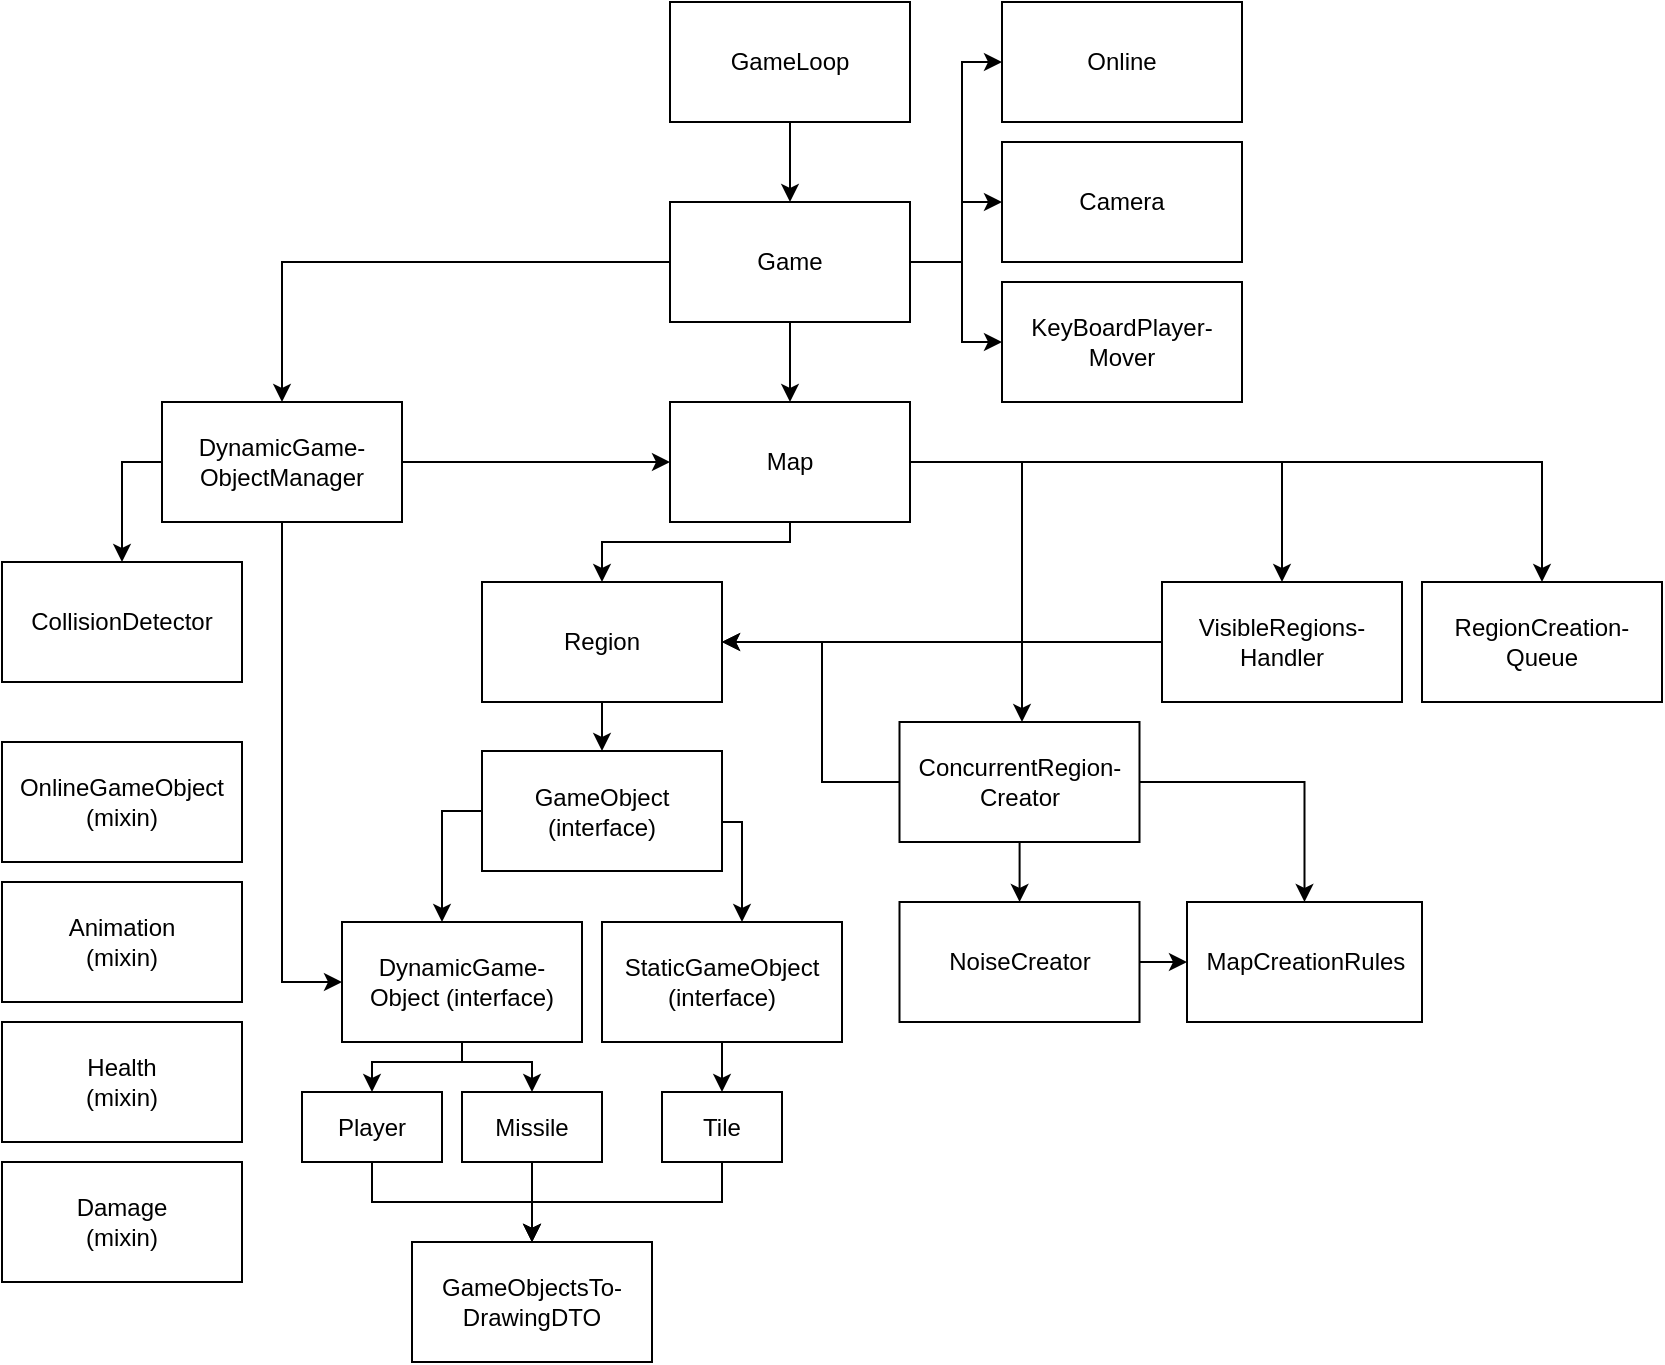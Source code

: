 <mxfile version="22.1.7" type="device">
  <diagram name="Page-1" id="yOYMbxF1dw-rrjtZlOmy">
    <mxGraphModel dx="954" dy="642" grid="1" gridSize="10" guides="1" tooltips="1" connect="1" arrows="1" fold="1" page="1" pageScale="1" pageWidth="827" pageHeight="1169" math="0" shadow="0">
      <root>
        <mxCell id="0" />
        <mxCell id="1" parent="0" />
        <mxCell id="pFk7dexQyxoH4I7osWUi-30" style="edgeStyle=orthogonalEdgeStyle;rounded=0;orthogonalLoop=1;jettySize=auto;html=1;" edge="1" parent="1" source="pFk7dexQyxoH4I7osWUi-17" target="pFk7dexQyxoH4I7osWUi-18">
          <mxGeometry relative="1" as="geometry" />
        </mxCell>
        <mxCell id="pFk7dexQyxoH4I7osWUi-17" value="GameLoop" style="rounded=0;whiteSpace=wrap;html=1;" vertex="1" parent="1">
          <mxGeometry x="354" y="150" width="120" height="60" as="geometry" />
        </mxCell>
        <mxCell id="pFk7dexQyxoH4I7osWUi-28" style="edgeStyle=orthogonalEdgeStyle;rounded=0;orthogonalLoop=1;jettySize=auto;html=1;" edge="1" parent="1" source="pFk7dexQyxoH4I7osWUi-18" target="pFk7dexQyxoH4I7osWUi-20">
          <mxGeometry relative="1" as="geometry">
            <Array as="points">
              <mxPoint x="500" y="280" />
              <mxPoint x="500" y="250" />
            </Array>
          </mxGeometry>
        </mxCell>
        <mxCell id="pFk7dexQyxoH4I7osWUi-29" style="edgeStyle=orthogonalEdgeStyle;rounded=0;orthogonalLoop=1;jettySize=auto;html=1;" edge="1" parent="1" source="pFk7dexQyxoH4I7osWUi-18" target="pFk7dexQyxoH4I7osWUi-22">
          <mxGeometry relative="1" as="geometry">
            <Array as="points">
              <mxPoint x="500" y="280" />
              <mxPoint x="500" y="320" />
            </Array>
          </mxGeometry>
        </mxCell>
        <mxCell id="pFk7dexQyxoH4I7osWUi-31" style="edgeStyle=orthogonalEdgeStyle;rounded=0;orthogonalLoop=1;jettySize=auto;html=1;" edge="1" parent="1" source="pFk7dexQyxoH4I7osWUi-18" target="pFk7dexQyxoH4I7osWUi-19">
          <mxGeometry relative="1" as="geometry" />
        </mxCell>
        <mxCell id="pFk7dexQyxoH4I7osWUi-32" style="edgeStyle=orthogonalEdgeStyle;rounded=0;orthogonalLoop=1;jettySize=auto;html=1;" edge="1" parent="1" source="pFk7dexQyxoH4I7osWUi-18" target="pFk7dexQyxoH4I7osWUi-21">
          <mxGeometry relative="1" as="geometry" />
        </mxCell>
        <mxCell id="pFk7dexQyxoH4I7osWUi-51" style="edgeStyle=orthogonalEdgeStyle;rounded=0;orthogonalLoop=1;jettySize=auto;html=1;" edge="1" parent="1" source="pFk7dexQyxoH4I7osWUi-18" target="pFk7dexQyxoH4I7osWUi-48">
          <mxGeometry relative="1" as="geometry">
            <Array as="points">
              <mxPoint x="500" y="280" />
              <mxPoint x="500" y="180" />
            </Array>
          </mxGeometry>
        </mxCell>
        <mxCell id="pFk7dexQyxoH4I7osWUi-18" value="Game" style="rounded=0;whiteSpace=wrap;html=1;" vertex="1" parent="1">
          <mxGeometry x="354" y="250" width="120" height="60" as="geometry" />
        </mxCell>
        <mxCell id="pFk7dexQyxoH4I7osWUi-39" style="edgeStyle=orthogonalEdgeStyle;rounded=0;orthogonalLoop=1;jettySize=auto;html=1;" edge="1" parent="1" source="pFk7dexQyxoH4I7osWUi-19" target="pFk7dexQyxoH4I7osWUi-38">
          <mxGeometry relative="1" as="geometry">
            <Array as="points">
              <mxPoint x="530" y="380" />
            </Array>
          </mxGeometry>
        </mxCell>
        <mxCell id="pFk7dexQyxoH4I7osWUi-42" style="edgeStyle=orthogonalEdgeStyle;rounded=0;orthogonalLoop=1;jettySize=auto;html=1;" edge="1" parent="1" source="pFk7dexQyxoH4I7osWUi-19" target="pFk7dexQyxoH4I7osWUi-41">
          <mxGeometry relative="1" as="geometry" />
        </mxCell>
        <mxCell id="pFk7dexQyxoH4I7osWUi-44" style="edgeStyle=orthogonalEdgeStyle;rounded=0;orthogonalLoop=1;jettySize=auto;html=1;" edge="1" parent="1" source="pFk7dexQyxoH4I7osWUi-19" target="pFk7dexQyxoH4I7osWUi-43">
          <mxGeometry relative="1" as="geometry" />
        </mxCell>
        <mxCell id="pFk7dexQyxoH4I7osWUi-79" style="edgeStyle=orthogonalEdgeStyle;rounded=0;orthogonalLoop=1;jettySize=auto;html=1;" edge="1" parent="1" source="pFk7dexQyxoH4I7osWUi-19" target="pFk7dexQyxoH4I7osWUi-24">
          <mxGeometry relative="1" as="geometry">
            <Array as="points">
              <mxPoint x="414" y="420" />
              <mxPoint x="320" y="420" />
            </Array>
          </mxGeometry>
        </mxCell>
        <mxCell id="pFk7dexQyxoH4I7osWUi-19" value="Map" style="rounded=0;whiteSpace=wrap;html=1;" vertex="1" parent="1">
          <mxGeometry x="354" y="350" width="120" height="60" as="geometry" />
        </mxCell>
        <mxCell id="pFk7dexQyxoH4I7osWUi-20" value="Camera" style="rounded=0;whiteSpace=wrap;html=1;" vertex="1" parent="1">
          <mxGeometry x="520" y="220" width="120" height="60" as="geometry" />
        </mxCell>
        <mxCell id="pFk7dexQyxoH4I7osWUi-45" style="edgeStyle=orthogonalEdgeStyle;rounded=0;orthogonalLoop=1;jettySize=auto;html=1;" edge="1" parent="1" source="pFk7dexQyxoH4I7osWUi-21" target="pFk7dexQyxoH4I7osWUi-27">
          <mxGeometry relative="1" as="geometry">
            <Array as="points">
              <mxPoint x="160" y="640" />
            </Array>
          </mxGeometry>
        </mxCell>
        <mxCell id="pFk7dexQyxoH4I7osWUi-62" style="edgeStyle=orthogonalEdgeStyle;rounded=0;orthogonalLoop=1;jettySize=auto;html=1;" edge="1" parent="1" source="pFk7dexQyxoH4I7osWUi-21" target="pFk7dexQyxoH4I7osWUi-19">
          <mxGeometry relative="1" as="geometry" />
        </mxCell>
        <mxCell id="pFk7dexQyxoH4I7osWUi-21" value="DynamicGame-&lt;br&gt;ObjectManager" style="rounded=0;whiteSpace=wrap;html=1;" vertex="1" parent="1">
          <mxGeometry x="100" y="350" width="120" height="60" as="geometry" />
        </mxCell>
        <mxCell id="pFk7dexQyxoH4I7osWUi-22" value="KeyBoardPlayer-Mover" style="rounded=0;whiteSpace=wrap;html=1;" vertex="1" parent="1">
          <mxGeometry x="520" y="290" width="120" height="60" as="geometry" />
        </mxCell>
        <mxCell id="pFk7dexQyxoH4I7osWUi-35" style="edgeStyle=orthogonalEdgeStyle;rounded=0;orthogonalLoop=1;jettySize=auto;html=1;" edge="1" parent="1" source="pFk7dexQyxoH4I7osWUi-24" target="pFk7dexQyxoH4I7osWUi-25">
          <mxGeometry relative="1" as="geometry">
            <Array as="points">
              <mxPoint x="340" y="530" />
            </Array>
          </mxGeometry>
        </mxCell>
        <mxCell id="pFk7dexQyxoH4I7osWUi-24" value="Region" style="rounded=0;whiteSpace=wrap;html=1;" vertex="1" parent="1">
          <mxGeometry x="260" y="440" width="120" height="60" as="geometry" />
        </mxCell>
        <mxCell id="pFk7dexQyxoH4I7osWUi-46" style="edgeStyle=orthogonalEdgeStyle;rounded=0;orthogonalLoop=1;jettySize=auto;html=1;" edge="1" parent="1" source="pFk7dexQyxoH4I7osWUi-25" target="pFk7dexQyxoH4I7osWUi-26">
          <mxGeometry relative="1" as="geometry">
            <Array as="points">
              <mxPoint x="390" y="560" />
            </Array>
          </mxGeometry>
        </mxCell>
        <mxCell id="pFk7dexQyxoH4I7osWUi-47" style="edgeStyle=orthogonalEdgeStyle;rounded=0;orthogonalLoop=1;jettySize=auto;html=1;" edge="1" parent="1" source="pFk7dexQyxoH4I7osWUi-25" target="pFk7dexQyxoH4I7osWUi-27">
          <mxGeometry relative="1" as="geometry">
            <Array as="points">
              <mxPoint x="240" y="555" />
            </Array>
          </mxGeometry>
        </mxCell>
        <mxCell id="pFk7dexQyxoH4I7osWUi-25" value="GameObject&lt;br&gt;(interface)" style="rounded=0;whiteSpace=wrap;html=1;" vertex="1" parent="1">
          <mxGeometry x="260" y="524.5" width="120" height="60" as="geometry" />
        </mxCell>
        <mxCell id="pFk7dexQyxoH4I7osWUi-83" style="edgeStyle=orthogonalEdgeStyle;rounded=0;orthogonalLoop=1;jettySize=auto;html=1;" edge="1" parent="1" source="pFk7dexQyxoH4I7osWUi-26" target="pFk7dexQyxoH4I7osWUi-81">
          <mxGeometry relative="1" as="geometry" />
        </mxCell>
        <mxCell id="pFk7dexQyxoH4I7osWUi-26" value="StaticGameObject&lt;br&gt;(interface)" style="rounded=0;whiteSpace=wrap;html=1;" vertex="1" parent="1">
          <mxGeometry x="320" y="610" width="120" height="60" as="geometry" />
        </mxCell>
        <mxCell id="pFk7dexQyxoH4I7osWUi-84" style="edgeStyle=orthogonalEdgeStyle;rounded=0;orthogonalLoop=1;jettySize=auto;html=1;" edge="1" parent="1" source="pFk7dexQyxoH4I7osWUi-27" target="pFk7dexQyxoH4I7osWUi-82">
          <mxGeometry relative="1" as="geometry">
            <Array as="points">
              <mxPoint x="250" y="680" />
              <mxPoint x="285" y="680" />
            </Array>
          </mxGeometry>
        </mxCell>
        <mxCell id="pFk7dexQyxoH4I7osWUi-85" style="edgeStyle=orthogonalEdgeStyle;rounded=0;orthogonalLoop=1;jettySize=auto;html=1;" edge="1" parent="1" source="pFk7dexQyxoH4I7osWUi-27" target="pFk7dexQyxoH4I7osWUi-80">
          <mxGeometry relative="1" as="geometry">
            <Array as="points">
              <mxPoint x="250" y="680" />
              <mxPoint x="205" y="680" />
            </Array>
          </mxGeometry>
        </mxCell>
        <mxCell id="pFk7dexQyxoH4I7osWUi-27" value="DynamicGame-Object (interface)" style="rounded=0;whiteSpace=wrap;html=1;" vertex="1" parent="1">
          <mxGeometry x="190" y="610" width="120" height="60" as="geometry" />
        </mxCell>
        <mxCell id="pFk7dexQyxoH4I7osWUi-57" style="edgeStyle=orthogonalEdgeStyle;rounded=0;orthogonalLoop=1;jettySize=auto;html=1;" edge="1" parent="1" source="pFk7dexQyxoH4I7osWUi-38" target="pFk7dexQyxoH4I7osWUi-52">
          <mxGeometry relative="1" as="geometry">
            <mxPoint x="530" y="525" as="targetPoint" />
          </mxGeometry>
        </mxCell>
        <mxCell id="pFk7dexQyxoH4I7osWUi-71" style="edgeStyle=orthogonalEdgeStyle;rounded=0;orthogonalLoop=1;jettySize=auto;html=1;" edge="1" parent="1" source="pFk7dexQyxoH4I7osWUi-38" target="pFk7dexQyxoH4I7osWUi-24">
          <mxGeometry relative="1" as="geometry">
            <Array as="points">
              <mxPoint x="430" y="540" />
              <mxPoint x="430" y="470" />
            </Array>
          </mxGeometry>
        </mxCell>
        <mxCell id="pFk7dexQyxoH4I7osWUi-77" style="edgeStyle=orthogonalEdgeStyle;rounded=0;orthogonalLoop=1;jettySize=auto;html=1;" edge="1" parent="1" source="pFk7dexQyxoH4I7osWUi-38" target="pFk7dexQyxoH4I7osWUi-76">
          <mxGeometry relative="1" as="geometry" />
        </mxCell>
        <mxCell id="pFk7dexQyxoH4I7osWUi-38" value="ConcurrentRegion-Creator" style="rounded=0;whiteSpace=wrap;html=1;" vertex="1" parent="1">
          <mxGeometry x="468.75" y="510" width="120" height="60" as="geometry" />
        </mxCell>
        <mxCell id="pFk7dexQyxoH4I7osWUi-72" style="edgeStyle=orthogonalEdgeStyle;rounded=0;orthogonalLoop=1;jettySize=auto;html=1;" edge="1" parent="1" source="pFk7dexQyxoH4I7osWUi-41" target="pFk7dexQyxoH4I7osWUi-24">
          <mxGeometry relative="1" as="geometry" />
        </mxCell>
        <mxCell id="pFk7dexQyxoH4I7osWUi-41" value="VisibleRegions-Handler" style="rounded=0;whiteSpace=wrap;html=1;" vertex="1" parent="1">
          <mxGeometry x="600" y="440" width="120" height="60" as="geometry" />
        </mxCell>
        <mxCell id="pFk7dexQyxoH4I7osWUi-43" value="RegionCreation-Queue" style="rounded=0;whiteSpace=wrap;html=1;" vertex="1" parent="1">
          <mxGeometry x="730" y="440" width="120" height="60" as="geometry" />
        </mxCell>
        <mxCell id="pFk7dexQyxoH4I7osWUi-48" value="Online" style="rounded=0;whiteSpace=wrap;html=1;" vertex="1" parent="1">
          <mxGeometry x="520" y="150" width="120" height="60" as="geometry" />
        </mxCell>
        <mxCell id="pFk7dexQyxoH4I7osWUi-78" style="edgeStyle=orthogonalEdgeStyle;rounded=0;orthogonalLoop=1;jettySize=auto;html=1;" edge="1" parent="1" source="pFk7dexQyxoH4I7osWUi-52" target="pFk7dexQyxoH4I7osWUi-76">
          <mxGeometry relative="1" as="geometry" />
        </mxCell>
        <mxCell id="pFk7dexQyxoH4I7osWUi-52" value="NoiseCreator" style="rounded=0;whiteSpace=wrap;html=1;" vertex="1" parent="1">
          <mxGeometry x="468.75" y="600" width="120" height="60" as="geometry" />
        </mxCell>
        <mxCell id="pFk7dexQyxoH4I7osWUi-60" value="CollisionDetector" style="rounded=0;whiteSpace=wrap;html=1;" vertex="1" parent="1">
          <mxGeometry x="20" y="430" width="120" height="60" as="geometry" />
        </mxCell>
        <mxCell id="pFk7dexQyxoH4I7osWUi-61" style="edgeStyle=orthogonalEdgeStyle;rounded=0;orthogonalLoop=1;jettySize=auto;html=1;" edge="1" parent="1" source="pFk7dexQyxoH4I7osWUi-21" target="pFk7dexQyxoH4I7osWUi-60">
          <mxGeometry relative="1" as="geometry">
            <mxPoint x="170" y="590" as="sourcePoint" />
            <mxPoint x="200" y="650" as="targetPoint" />
            <Array as="points">
              <mxPoint x="80" y="380" />
            </Array>
          </mxGeometry>
        </mxCell>
        <mxCell id="pFk7dexQyxoH4I7osWUi-63" value="GameObjectsTo-DrawingDTO" style="rounded=0;whiteSpace=wrap;html=1;" vertex="1" parent="1">
          <mxGeometry x="225" y="770" width="120" height="60" as="geometry" />
        </mxCell>
        <mxCell id="pFk7dexQyxoH4I7osWUi-66" value="Animation&lt;br&gt;(mixin)" style="rounded=0;whiteSpace=wrap;html=1;" vertex="1" parent="1">
          <mxGeometry x="20" y="590" width="120" height="60" as="geometry" />
        </mxCell>
        <mxCell id="pFk7dexQyxoH4I7osWUi-67" value="Health&lt;br&gt;(mixin)" style="rounded=0;whiteSpace=wrap;html=1;" vertex="1" parent="1">
          <mxGeometry x="20" y="660" width="120" height="60" as="geometry" />
        </mxCell>
        <mxCell id="pFk7dexQyxoH4I7osWUi-68" value="Damage&lt;br&gt;(mixin)" style="rounded=0;whiteSpace=wrap;html=1;" vertex="1" parent="1">
          <mxGeometry x="20" y="730" width="120" height="60" as="geometry" />
        </mxCell>
        <mxCell id="pFk7dexQyxoH4I7osWUi-69" value="OnlineGameObject&lt;br&gt;(mixin)" style="rounded=0;whiteSpace=wrap;html=1;" vertex="1" parent="1">
          <mxGeometry x="20" y="520" width="120" height="60" as="geometry" />
        </mxCell>
        <mxCell id="pFk7dexQyxoH4I7osWUi-76" value="MapCreationRules" style="rounded=0;whiteSpace=wrap;html=1;direction=south;" vertex="1" parent="1">
          <mxGeometry x="612.5" y="600" width="117.5" height="60" as="geometry" />
        </mxCell>
        <mxCell id="pFk7dexQyxoH4I7osWUi-86" style="edgeStyle=orthogonalEdgeStyle;rounded=0;orthogonalLoop=1;jettySize=auto;html=1;" edge="1" parent="1" source="pFk7dexQyxoH4I7osWUi-80" target="pFk7dexQyxoH4I7osWUi-63">
          <mxGeometry relative="1" as="geometry">
            <Array as="points">
              <mxPoint x="205" y="750" />
              <mxPoint x="285" y="750" />
            </Array>
          </mxGeometry>
        </mxCell>
        <mxCell id="pFk7dexQyxoH4I7osWUi-80" value="Player" style="rounded=0;whiteSpace=wrap;html=1;" vertex="1" parent="1">
          <mxGeometry x="170" y="695" width="70" height="35" as="geometry" />
        </mxCell>
        <mxCell id="pFk7dexQyxoH4I7osWUi-88" style="edgeStyle=orthogonalEdgeStyle;rounded=0;orthogonalLoop=1;jettySize=auto;html=1;" edge="1" parent="1" source="pFk7dexQyxoH4I7osWUi-81" target="pFk7dexQyxoH4I7osWUi-63">
          <mxGeometry relative="1" as="geometry">
            <Array as="points">
              <mxPoint x="380" y="750" />
              <mxPoint x="285" y="750" />
            </Array>
          </mxGeometry>
        </mxCell>
        <mxCell id="pFk7dexQyxoH4I7osWUi-81" value="Tile" style="rounded=0;whiteSpace=wrap;html=1;" vertex="1" parent="1">
          <mxGeometry x="350" y="695" width="60" height="35" as="geometry" />
        </mxCell>
        <mxCell id="pFk7dexQyxoH4I7osWUi-87" style="edgeStyle=orthogonalEdgeStyle;rounded=0;orthogonalLoop=1;jettySize=auto;html=1;" edge="1" parent="1" source="pFk7dexQyxoH4I7osWUi-82" target="pFk7dexQyxoH4I7osWUi-63">
          <mxGeometry relative="1" as="geometry" />
        </mxCell>
        <mxCell id="pFk7dexQyxoH4I7osWUi-82" value="Missile" style="rounded=0;whiteSpace=wrap;html=1;" vertex="1" parent="1">
          <mxGeometry x="250" y="695" width="70" height="35" as="geometry" />
        </mxCell>
      </root>
    </mxGraphModel>
  </diagram>
</mxfile>
